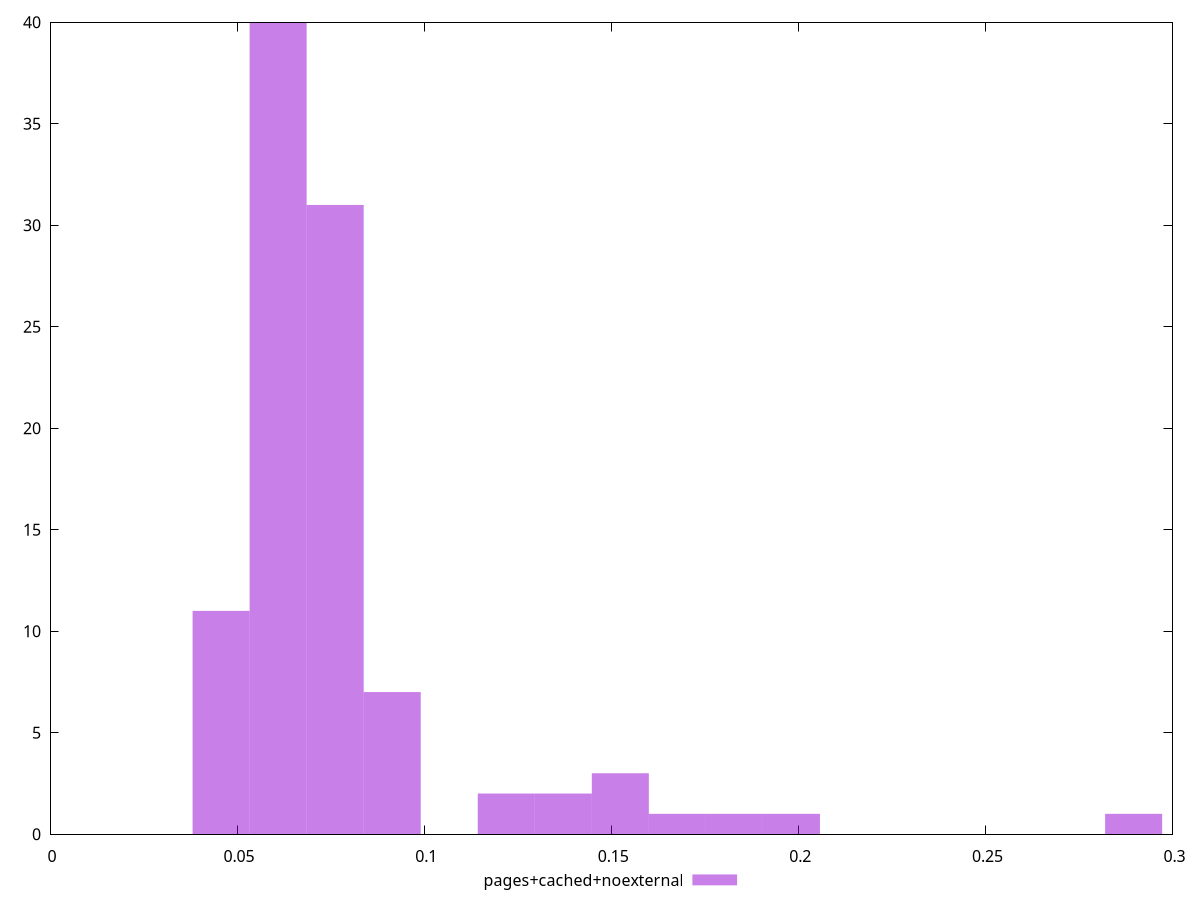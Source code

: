 $_pagesCachedNoexternal <<EOF
0.060971818781767204 40
0.0914577281726508 7
0.15242954695441802 3
0.07621477347720901 31
0.19815841104074342 1
0.0457288640863254 11
0.1371865922589762 2
0.12194363756353441 2
0.28961613921339424 1
0.1829154563453016 1
0.1676725016498598 1
EOF
set key outside below
set terminal pngcairo
set output "report_00004_2020-11-02T20-21-41.718Z/network-rtt/pages+cached+noexternal//raw_hist.png"
set yrange [0:40]
set boxwidth 0.015242954695441801
set style fill transparent solid 0.5 noborder
plot $_pagesCachedNoexternal title "pages+cached+noexternal" with boxes ,